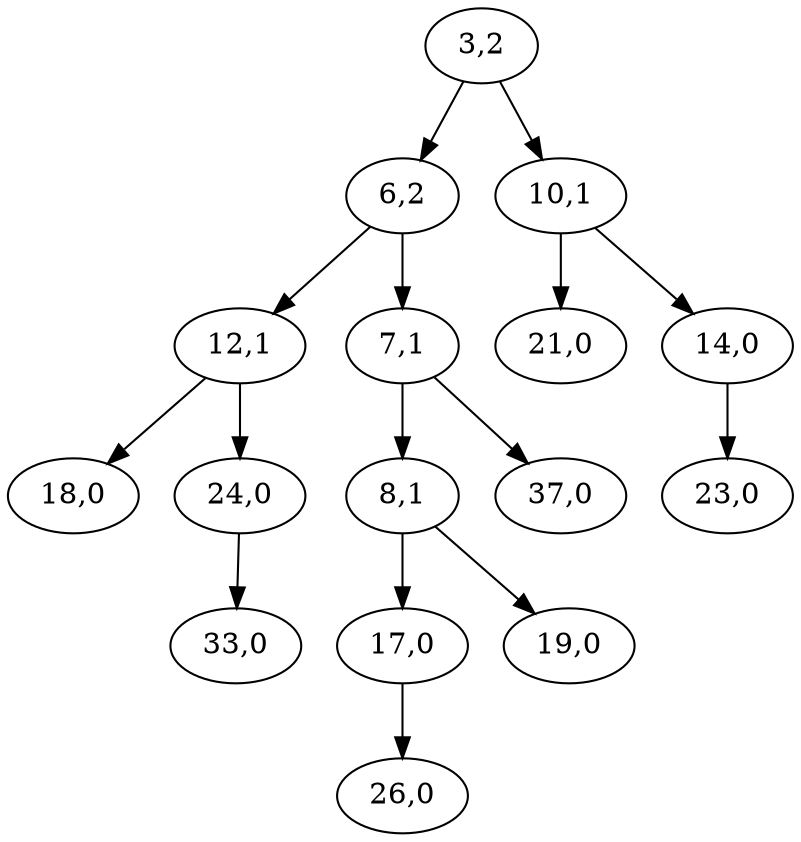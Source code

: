 	digraph G {
graph [ordering="out"];
"3,2"->"6,2"
"6,2"->"12,1"
"12,1"->"18,0"
"12,1"->"24,0"
"24,0"->"33,0"
"6,2"->"7,1"
"7,1"->"8,1"
"8,1"->"17,0"
"17,0"->"26,0"
"8,1"->"19,0"
"7,1"->"37,0"
"3,2"->"10,1"
"10,1"->"21,0"
"10,1"->"14,0"
"14,0"->"23,0"
}
